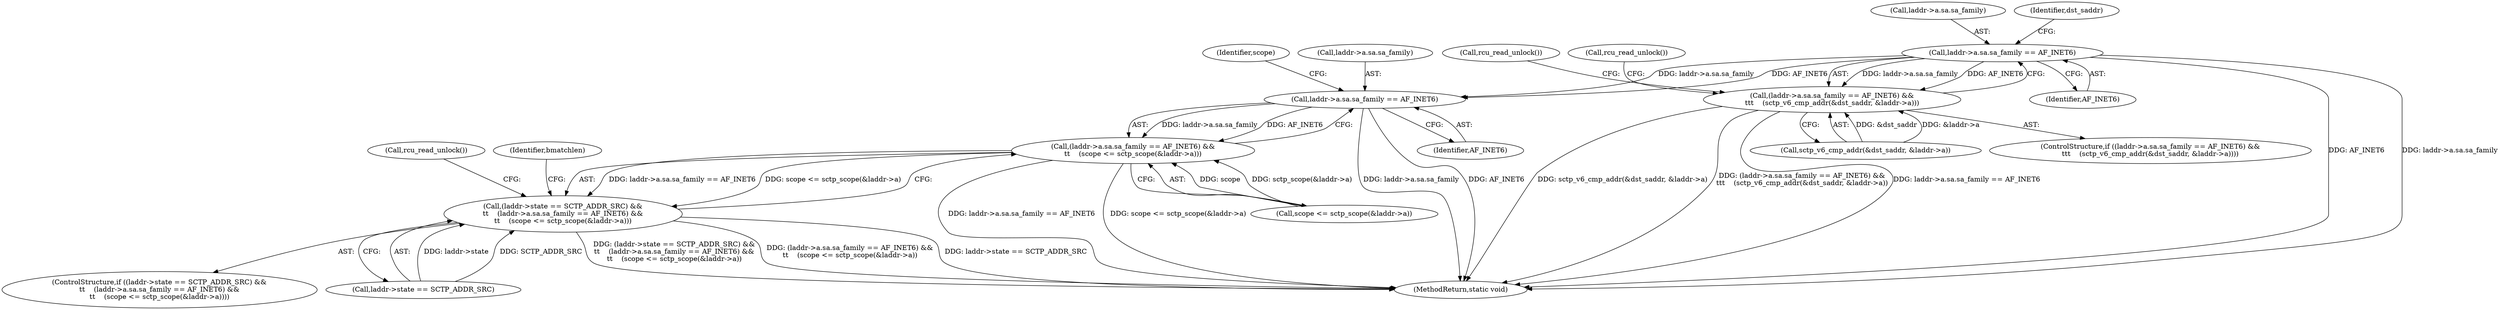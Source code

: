 digraph "0_linux_95ee62083cb6453e056562d91f597552021e6ae7@pointer" {
"1000302" [label="(Call,laddr->a.sa.sa_family == AF_INET6)"];
"1000301" [label="(Call,(laddr->a.sa.sa_family == AF_INET6) &&\n\t\t\t    (sctp_v6_cmp_addr(&dst_saddr, &laddr->a)))"];
"1000343" [label="(Call,laddr->a.sa.sa_family == AF_INET6)"];
"1000342" [label="(Call,(laddr->a.sa.sa_family == AF_INET6) &&\n\t\t    (scope <= sctp_scope(&laddr->a)))"];
"1000336" [label="(Call,(laddr->state == SCTP_ADDR_SRC) &&\n\t\t    (laddr->a.sa.sa_family == AF_INET6) &&\n\t\t    (scope <= sctp_scope(&laddr->a)))"];
"1000353" [label="(Identifier,scope)"];
"1000335" [label="(ControlStructure,if ((laddr->state == SCTP_ADDR_SRC) &&\n\t\t    (laddr->a.sa.sa_family == AF_INET6) &&\n\t\t    (scope <= sctp_scope(&laddr->a))))"];
"1000385" [label="(Call,rcu_read_unlock())"];
"1000321" [label="(Call,rcu_read_unlock())"];
"1000336" [label="(Call,(laddr->state == SCTP_ADDR_SRC) &&\n\t\t    (laddr->a.sa.sa_family == AF_INET6) &&\n\t\t    (scope <= sctp_scope(&laddr->a)))"];
"1000310" [label="(Identifier,AF_INET6)"];
"1000311" [label="(Call,sctp_v6_cmp_addr(&dst_saddr, &laddr->a))"];
"1000466" [label="(MethodReturn,static void)"];
"1000300" [label="(ControlStructure,if ((laddr->a.sa.sa_family == AF_INET6) &&\n\t\t\t    (sctp_v6_cmp_addr(&dst_saddr, &laddr->a))))"];
"1000303" [label="(Call,laddr->a.sa.sa_family)"];
"1000313" [label="(Identifier,dst_saddr)"];
"1000352" [label="(Call,scope <= sctp_scope(&laddr->a))"];
"1000301" [label="(Call,(laddr->a.sa.sa_family == AF_INET6) &&\n\t\t\t    (sctp_v6_cmp_addr(&dst_saddr, &laddr->a)))"];
"1000302" [label="(Call,laddr->a.sa.sa_family == AF_INET6)"];
"1000344" [label="(Call,laddr->a.sa.sa_family)"];
"1000319" [label="(Call,rcu_read_unlock())"];
"1000343" [label="(Call,laddr->a.sa.sa_family == AF_INET6)"];
"1000342" [label="(Call,(laddr->a.sa.sa_family == AF_INET6) &&\n\t\t    (scope <= sctp_scope(&laddr->a)))"];
"1000351" [label="(Identifier,AF_INET6)"];
"1000361" [label="(Identifier,bmatchlen)"];
"1000337" [label="(Call,laddr->state == SCTP_ADDR_SRC)"];
"1000302" -> "1000301"  [label="AST: "];
"1000302" -> "1000310"  [label="CFG: "];
"1000303" -> "1000302"  [label="AST: "];
"1000310" -> "1000302"  [label="AST: "];
"1000313" -> "1000302"  [label="CFG: "];
"1000301" -> "1000302"  [label="CFG: "];
"1000302" -> "1000466"  [label="DDG: AF_INET6"];
"1000302" -> "1000466"  [label="DDG: laddr->a.sa.sa_family"];
"1000302" -> "1000301"  [label="DDG: laddr->a.sa.sa_family"];
"1000302" -> "1000301"  [label="DDG: AF_INET6"];
"1000302" -> "1000343"  [label="DDG: laddr->a.sa.sa_family"];
"1000302" -> "1000343"  [label="DDG: AF_INET6"];
"1000301" -> "1000300"  [label="AST: "];
"1000301" -> "1000311"  [label="CFG: "];
"1000311" -> "1000301"  [label="AST: "];
"1000319" -> "1000301"  [label="CFG: "];
"1000321" -> "1000301"  [label="CFG: "];
"1000301" -> "1000466"  [label="DDG: sctp_v6_cmp_addr(&dst_saddr, &laddr->a)"];
"1000301" -> "1000466"  [label="DDG: (laddr->a.sa.sa_family == AF_INET6) &&\n\t\t\t    (sctp_v6_cmp_addr(&dst_saddr, &laddr->a))"];
"1000301" -> "1000466"  [label="DDG: laddr->a.sa.sa_family == AF_INET6"];
"1000311" -> "1000301"  [label="DDG: &dst_saddr"];
"1000311" -> "1000301"  [label="DDG: &laddr->a"];
"1000343" -> "1000342"  [label="AST: "];
"1000343" -> "1000351"  [label="CFG: "];
"1000344" -> "1000343"  [label="AST: "];
"1000351" -> "1000343"  [label="AST: "];
"1000353" -> "1000343"  [label="CFG: "];
"1000342" -> "1000343"  [label="CFG: "];
"1000343" -> "1000466"  [label="DDG: laddr->a.sa.sa_family"];
"1000343" -> "1000466"  [label="DDG: AF_INET6"];
"1000343" -> "1000342"  [label="DDG: laddr->a.sa.sa_family"];
"1000343" -> "1000342"  [label="DDG: AF_INET6"];
"1000342" -> "1000336"  [label="AST: "];
"1000342" -> "1000352"  [label="CFG: "];
"1000352" -> "1000342"  [label="AST: "];
"1000336" -> "1000342"  [label="CFG: "];
"1000342" -> "1000466"  [label="DDG: laddr->a.sa.sa_family == AF_INET6"];
"1000342" -> "1000466"  [label="DDG: scope <= sctp_scope(&laddr->a)"];
"1000342" -> "1000336"  [label="DDG: laddr->a.sa.sa_family == AF_INET6"];
"1000342" -> "1000336"  [label="DDG: scope <= sctp_scope(&laddr->a)"];
"1000352" -> "1000342"  [label="DDG: scope"];
"1000352" -> "1000342"  [label="DDG: sctp_scope(&laddr->a)"];
"1000336" -> "1000335"  [label="AST: "];
"1000336" -> "1000337"  [label="CFG: "];
"1000337" -> "1000336"  [label="AST: "];
"1000361" -> "1000336"  [label="CFG: "];
"1000385" -> "1000336"  [label="CFG: "];
"1000336" -> "1000466"  [label="DDG: (laddr->state == SCTP_ADDR_SRC) &&\n\t\t    (laddr->a.sa.sa_family == AF_INET6) &&\n\t\t    (scope <= sctp_scope(&laddr->a))"];
"1000336" -> "1000466"  [label="DDG: (laddr->a.sa.sa_family == AF_INET6) &&\n\t\t    (scope <= sctp_scope(&laddr->a))"];
"1000336" -> "1000466"  [label="DDG: laddr->state == SCTP_ADDR_SRC"];
"1000337" -> "1000336"  [label="DDG: laddr->state"];
"1000337" -> "1000336"  [label="DDG: SCTP_ADDR_SRC"];
}
